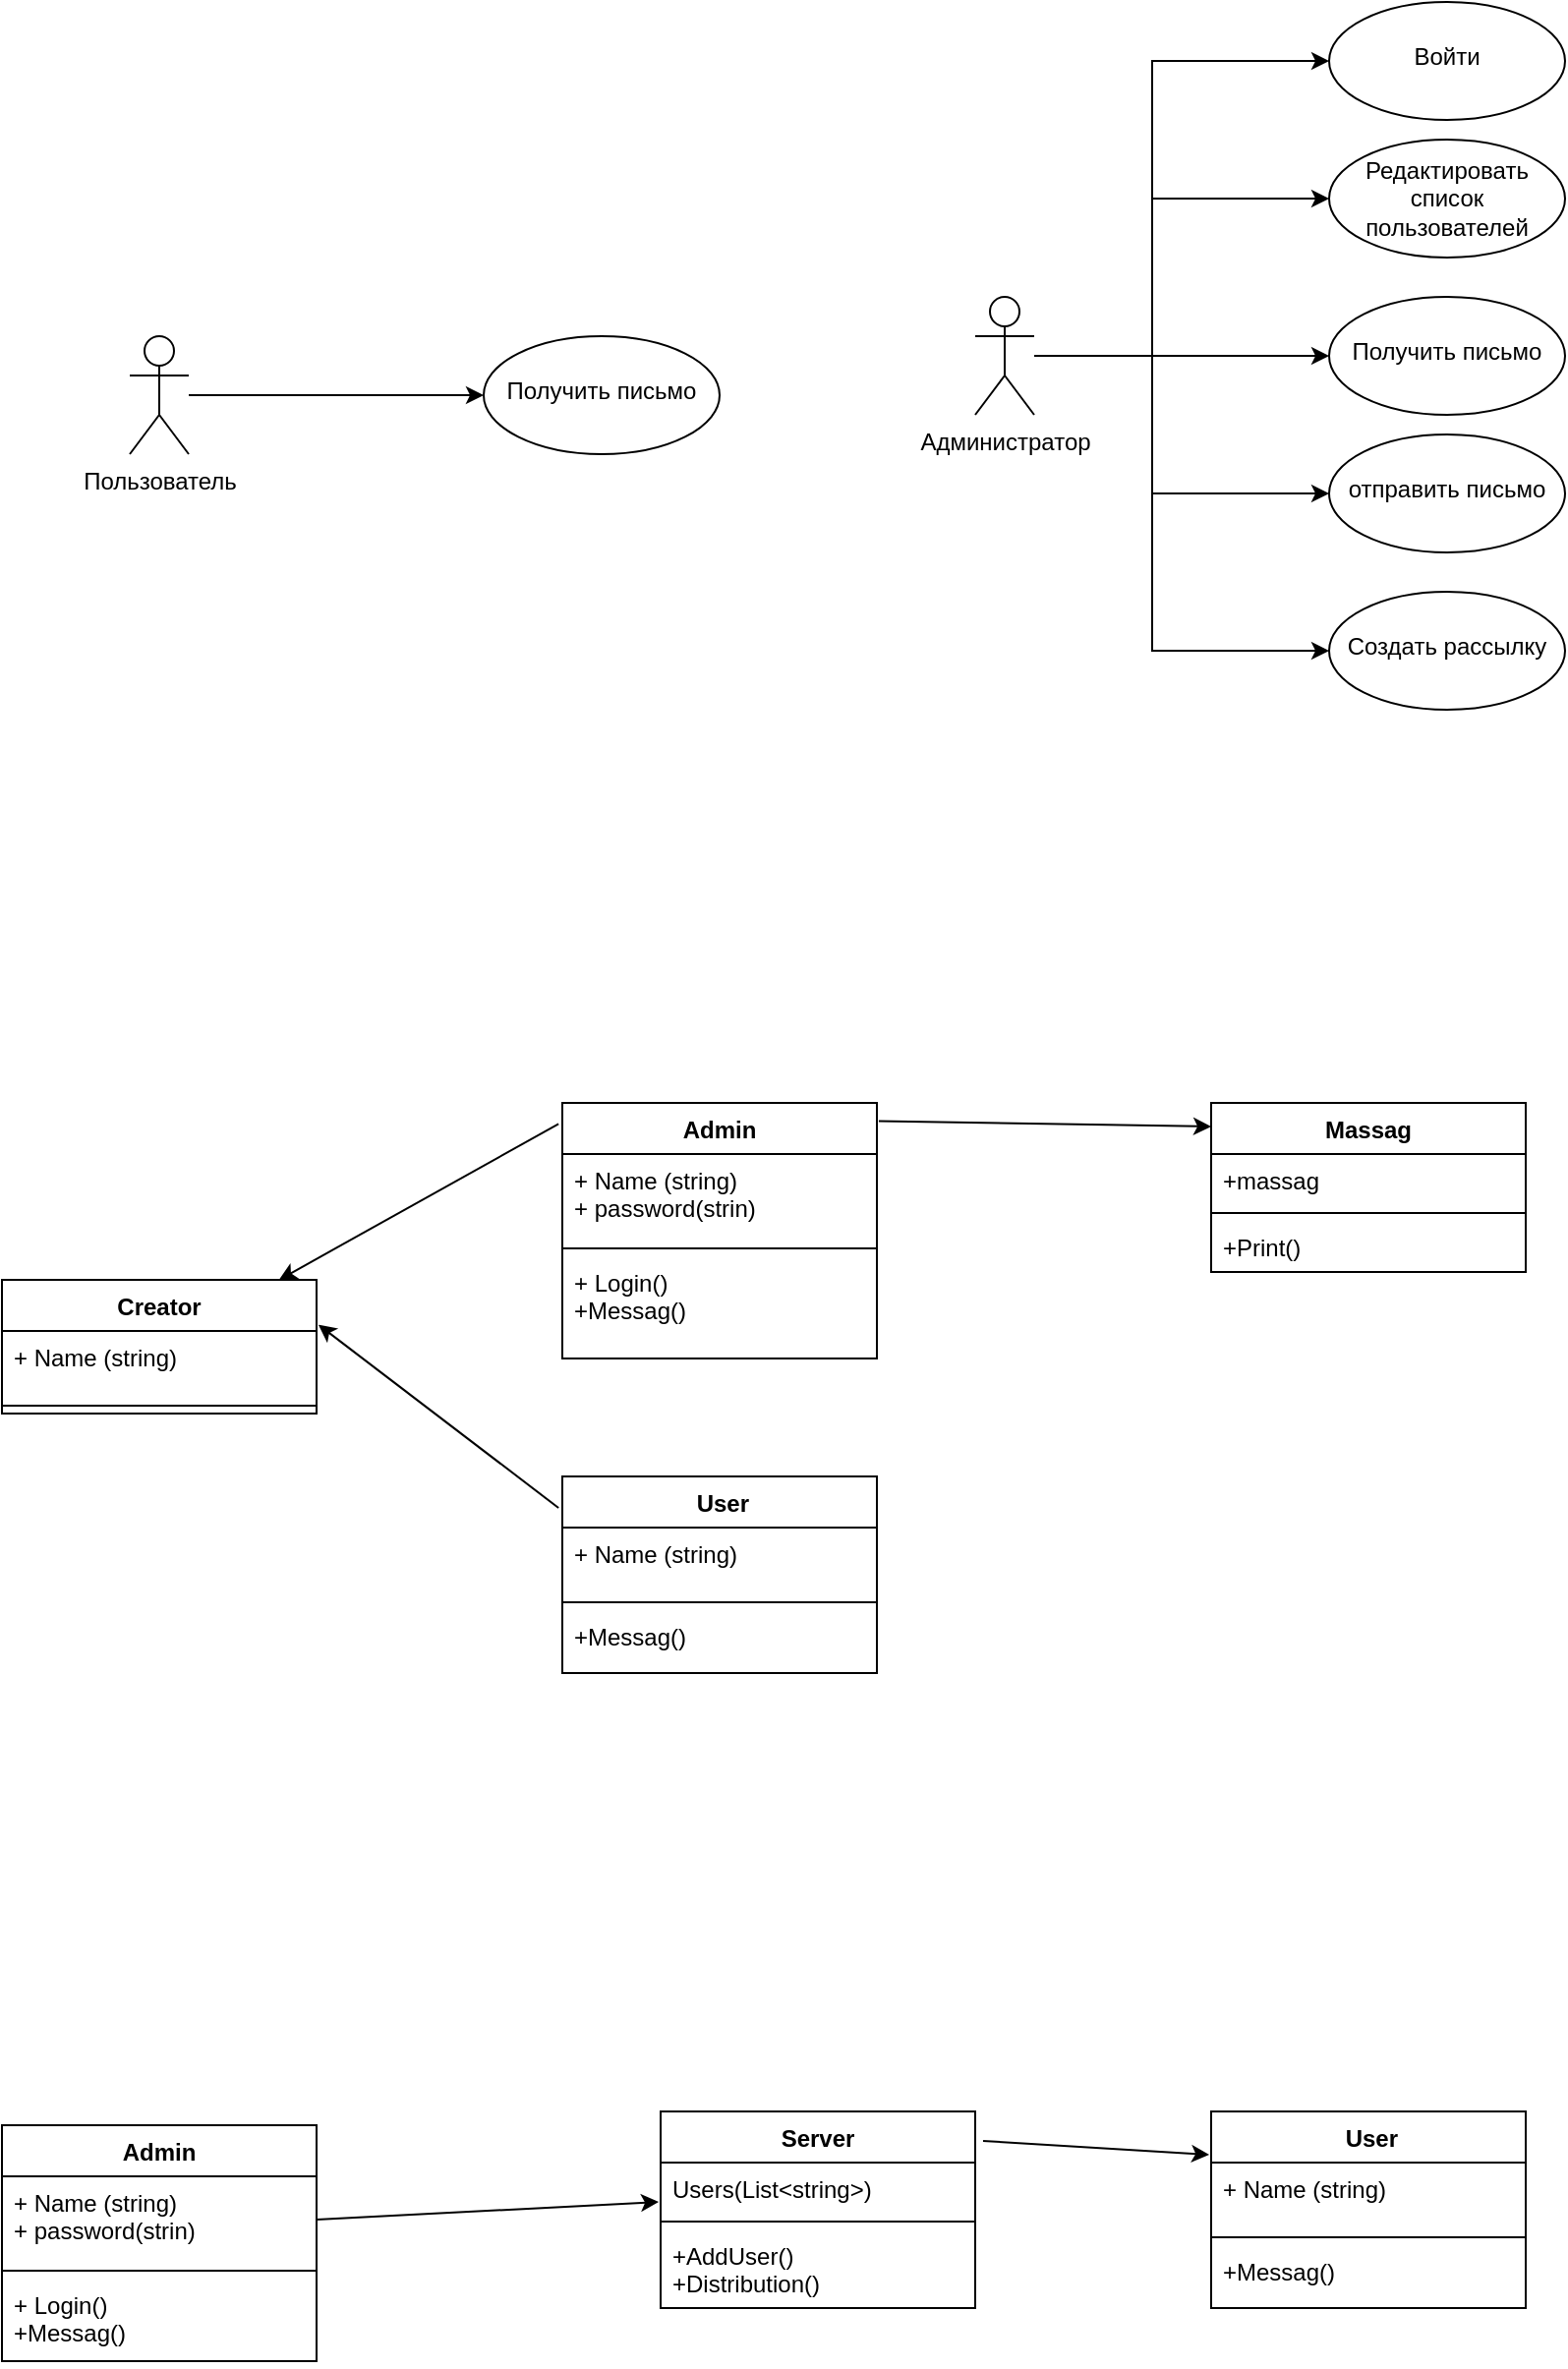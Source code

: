 <mxfile version="20.4.1" type="device"><diagram id="z521USXCwhHrkFXoT7xA" name="Страница 1"><mxGraphModel dx="3022" dy="3194" grid="1" gridSize="10" guides="1" tooltips="1" connect="1" arrows="1" fold="1" page="0" pageScale="1" pageWidth="827" pageHeight="1169" math="0" shadow="0"><root><mxCell id="0"/><mxCell id="1" parent="0"/><mxCell id="Aaqcp7Z3K65joSyWCLtL-1" value=" User" style="swimlane;fontStyle=1;align=center;verticalAlign=top;childLayout=stackLayout;horizontal=1;startSize=26;horizontalStack=0;resizeParent=1;resizeParentMax=0;resizeLast=0;collapsible=1;marginBottom=0;" vertex="1" parent="1"><mxGeometry x="-990" y="-1370" width="160" height="100" as="geometry"/></mxCell><mxCell id="Aaqcp7Z3K65joSyWCLtL-2" value="+ Name (string) &#10;" style="text;strokeColor=none;fillColor=none;align=left;verticalAlign=top;spacingLeft=4;spacingRight=4;overflow=hidden;rotatable=0;points=[[0,0.5],[1,0.5]];portConstraint=eastwest;" vertex="1" parent="Aaqcp7Z3K65joSyWCLtL-1"><mxGeometry y="26" width="160" height="34" as="geometry"/></mxCell><mxCell id="Aaqcp7Z3K65joSyWCLtL-3" value="" style="line;strokeWidth=1;fillColor=none;align=left;verticalAlign=middle;spacingTop=-1;spacingLeft=3;spacingRight=3;rotatable=0;labelPosition=right;points=[];portConstraint=eastwest;strokeColor=inherit;" vertex="1" parent="Aaqcp7Z3K65joSyWCLtL-1"><mxGeometry y="60" width="160" height="8" as="geometry"/></mxCell><mxCell id="Aaqcp7Z3K65joSyWCLtL-4" value="+Messag()" style="text;strokeColor=none;fillColor=none;align=left;verticalAlign=top;spacingLeft=4;spacingRight=4;overflow=hidden;rotatable=0;points=[[0,0.5],[1,0.5]];portConstraint=eastwest;" vertex="1" parent="Aaqcp7Z3K65joSyWCLtL-1"><mxGeometry y="68" width="160" height="32" as="geometry"/></mxCell><mxCell id="Aaqcp7Z3K65joSyWCLtL-11" value="" style="edgeStyle=orthogonalEdgeStyle;rounded=0;orthogonalLoop=1;jettySize=auto;html=1;" edge="1" parent="1" source="Aaqcp7Z3K65joSyWCLtL-9" target="Aaqcp7Z3K65joSyWCLtL-10"><mxGeometry relative="1" as="geometry"/></mxCell><mxCell id="Aaqcp7Z3K65joSyWCLtL-9" value="Пользователь" style="shape=umlActor;verticalLabelPosition=bottom;verticalAlign=top;html=1;" vertex="1" parent="1"><mxGeometry x="-1210" y="-1950" width="30" height="60" as="geometry"/></mxCell><mxCell id="Aaqcp7Z3K65joSyWCLtL-10" value="&lt;br&gt;Получить письмо" style="ellipse;whiteSpace=wrap;html=1;verticalAlign=top;" vertex="1" parent="1"><mxGeometry x="-1030" y="-1950" width="120" height="60" as="geometry"/></mxCell><mxCell id="Aaqcp7Z3K65joSyWCLtL-18" value="" style="edgeStyle=orthogonalEdgeStyle;rounded=0;orthogonalLoop=1;jettySize=auto;html=1;" edge="1" parent="1" source="Aaqcp7Z3K65joSyWCLtL-21" target="Aaqcp7Z3K65joSyWCLtL-22"><mxGeometry relative="1" as="geometry"/></mxCell><mxCell id="Aaqcp7Z3K65joSyWCLtL-19" value="" style="edgeStyle=orthogonalEdgeStyle;rounded=0;orthogonalLoop=1;jettySize=auto;html=1;" edge="1" parent="1" source="Aaqcp7Z3K65joSyWCLtL-21" target="Aaqcp7Z3K65joSyWCLtL-23"><mxGeometry relative="1" as="geometry"><Array as="points"><mxPoint x="-690" y="-1940"/><mxPoint x="-690" y="-2090"/></Array></mxGeometry></mxCell><mxCell id="Aaqcp7Z3K65joSyWCLtL-20" value="" style="edgeStyle=orthogonalEdgeStyle;rounded=0;orthogonalLoop=1;jettySize=auto;html=1;" edge="1" parent="1" source="Aaqcp7Z3K65joSyWCLtL-21" target="Aaqcp7Z3K65joSyWCLtL-24"><mxGeometry relative="1" as="geometry"><Array as="points"><mxPoint x="-690" y="-1940"/><mxPoint x="-690" y="-1870"/></Array></mxGeometry></mxCell><mxCell id="Aaqcp7Z3K65joSyWCLtL-26" value="" style="edgeStyle=orthogonalEdgeStyle;rounded=0;orthogonalLoop=1;jettySize=auto;html=1;" edge="1" parent="1" source="Aaqcp7Z3K65joSyWCLtL-21" target="Aaqcp7Z3K65joSyWCLtL-25"><mxGeometry relative="1" as="geometry"><Array as="points"><mxPoint x="-690" y="-1940"/><mxPoint x="-690" y="-2020"/></Array></mxGeometry></mxCell><mxCell id="Aaqcp7Z3K65joSyWCLtL-28" value="" style="edgeStyle=orthogonalEdgeStyle;rounded=0;orthogonalLoop=1;jettySize=auto;html=1;" edge="1" parent="1" source="Aaqcp7Z3K65joSyWCLtL-21" target="Aaqcp7Z3K65joSyWCLtL-27"><mxGeometry relative="1" as="geometry"><Array as="points"><mxPoint x="-690" y="-1940"/><mxPoint x="-690" y="-1790"/></Array></mxGeometry></mxCell><mxCell id="Aaqcp7Z3K65joSyWCLtL-21" value="Администратор" style="shape=umlActor;verticalLabelPosition=bottom;verticalAlign=top;html=1;" vertex="1" parent="1"><mxGeometry x="-780" y="-1970" width="30" height="60" as="geometry"/></mxCell><mxCell id="Aaqcp7Z3K65joSyWCLtL-22" value="&lt;br&gt;Получить письмо" style="ellipse;whiteSpace=wrap;html=1;verticalAlign=top;" vertex="1" parent="1"><mxGeometry x="-600" y="-1970" width="120" height="60" as="geometry"/></mxCell><mxCell id="Aaqcp7Z3K65joSyWCLtL-23" value="&lt;br&gt;Войти" style="ellipse;whiteSpace=wrap;html=1;verticalAlign=top;" vertex="1" parent="1"><mxGeometry x="-600" y="-2120" width="120" height="60" as="geometry"/></mxCell><mxCell id="Aaqcp7Z3K65joSyWCLtL-24" value="&lt;br&gt;отправить письмо" style="ellipse;whiteSpace=wrap;html=1;verticalAlign=top;" vertex="1" parent="1"><mxGeometry x="-600" y="-1900" width="120" height="60" as="geometry"/></mxCell><mxCell id="Aaqcp7Z3K65joSyWCLtL-25" value="Редактировать список пользователей" style="ellipse;whiteSpace=wrap;html=1;verticalAlign=middle;" vertex="1" parent="1"><mxGeometry x="-600" y="-2050" width="120" height="60" as="geometry"/></mxCell><mxCell id="Aaqcp7Z3K65joSyWCLtL-27" value="&lt;br&gt;Создать рассылку" style="ellipse;whiteSpace=wrap;html=1;verticalAlign=top;" vertex="1" parent="1"><mxGeometry x="-600" y="-1820" width="120" height="60" as="geometry"/></mxCell><mxCell id="Aaqcp7Z3K65joSyWCLtL-29" value="Creator" style="swimlane;fontStyle=1;align=center;verticalAlign=top;childLayout=stackLayout;horizontal=1;startSize=26;horizontalStack=0;resizeParent=1;resizeParentMax=0;resizeLast=0;collapsible=1;marginBottom=0;" vertex="1" parent="1"><mxGeometry x="-1275" y="-1470" width="160" height="68" as="geometry"/></mxCell><mxCell id="Aaqcp7Z3K65joSyWCLtL-30" value="+ Name (string)&#10;" style="text;strokeColor=none;fillColor=none;align=left;verticalAlign=top;spacingLeft=4;spacingRight=4;overflow=hidden;rotatable=0;points=[[0,0.5],[1,0.5]];portConstraint=eastwest;" vertex="1" parent="Aaqcp7Z3K65joSyWCLtL-29"><mxGeometry y="26" width="160" height="34" as="geometry"/></mxCell><mxCell id="Aaqcp7Z3K65joSyWCLtL-31" value="" style="line;strokeWidth=1;fillColor=none;align=left;verticalAlign=middle;spacingTop=-1;spacingLeft=3;spacingRight=3;rotatable=0;labelPosition=right;points=[];portConstraint=eastwest;strokeColor=inherit;" vertex="1" parent="Aaqcp7Z3K65joSyWCLtL-29"><mxGeometry y="60" width="160" height="8" as="geometry"/></mxCell><mxCell id="Aaqcp7Z3K65joSyWCLtL-33" value="Admin" style="swimlane;fontStyle=1;align=center;verticalAlign=top;childLayout=stackLayout;horizontal=1;startSize=26;horizontalStack=0;resizeParent=1;resizeParentMax=0;resizeLast=0;collapsible=1;marginBottom=0;" vertex="1" parent="1"><mxGeometry x="-990" y="-1560" width="160" height="130" as="geometry"/></mxCell><mxCell id="Aaqcp7Z3K65joSyWCLtL-34" value="+ Name (string)&#10;+ password(strin)&#10;" style="text;strokeColor=none;fillColor=none;align=left;verticalAlign=top;spacingLeft=4;spacingRight=4;overflow=hidden;rotatable=0;points=[[0,0.5],[1,0.5]];portConstraint=eastwest;" vertex="1" parent="Aaqcp7Z3K65joSyWCLtL-33"><mxGeometry y="26" width="160" height="44" as="geometry"/></mxCell><mxCell id="Aaqcp7Z3K65joSyWCLtL-35" value="" style="line;strokeWidth=1;fillColor=none;align=left;verticalAlign=middle;spacingTop=-1;spacingLeft=3;spacingRight=3;rotatable=0;labelPosition=right;points=[];portConstraint=eastwest;strokeColor=inherit;" vertex="1" parent="Aaqcp7Z3K65joSyWCLtL-33"><mxGeometry y="70" width="160" height="8" as="geometry"/></mxCell><mxCell id="Aaqcp7Z3K65joSyWCLtL-36" value="+ Login()&#10;+Messag()&#10;" style="text;strokeColor=none;fillColor=none;align=left;verticalAlign=top;spacingLeft=4;spacingRight=4;overflow=hidden;rotatable=0;points=[[0,0.5],[1,0.5]];portConstraint=eastwest;" vertex="1" parent="Aaqcp7Z3K65joSyWCLtL-33"><mxGeometry y="78" width="160" height="52" as="geometry"/></mxCell><mxCell id="Aaqcp7Z3K65joSyWCLtL-37" value="" style="endArrow=classic;html=1;rounded=0;exitX=-0.012;exitY=0.082;exitDx=0;exitDy=0;exitPerimeter=0;" edge="1" parent="1" source="Aaqcp7Z3K65joSyWCLtL-33" target="Aaqcp7Z3K65joSyWCLtL-29"><mxGeometry width="50" height="50" relative="1" as="geometry"><mxPoint x="-840" y="-1510" as="sourcePoint"/><mxPoint x="-790" y="-1560" as="targetPoint"/></mxGeometry></mxCell><mxCell id="Aaqcp7Z3K65joSyWCLtL-38" value="" style="endArrow=classic;html=1;rounded=0;exitX=-0.012;exitY=0.16;exitDx=0;exitDy=0;exitPerimeter=0;entryX=1.006;entryY=-0.093;entryDx=0;entryDy=0;entryPerimeter=0;" edge="1" parent="1" source="Aaqcp7Z3K65joSyWCLtL-1" target="Aaqcp7Z3K65joSyWCLtL-30"><mxGeometry width="50" height="50" relative="1" as="geometry"><mxPoint x="-1420" y="-1420" as="sourcePoint"/><mxPoint x="-1370" y="-1470" as="targetPoint"/></mxGeometry></mxCell><mxCell id="Aaqcp7Z3K65joSyWCLtL-43" value="Massag" style="swimlane;fontStyle=1;align=center;verticalAlign=top;childLayout=stackLayout;horizontal=1;startSize=26;horizontalStack=0;resizeParent=1;resizeParentMax=0;resizeLast=0;collapsible=1;marginBottom=0;" vertex="1" parent="1"><mxGeometry x="-660" y="-1560" width="160" height="86" as="geometry"/></mxCell><mxCell id="Aaqcp7Z3K65joSyWCLtL-44" value="+massag" style="text;strokeColor=none;fillColor=none;align=left;verticalAlign=top;spacingLeft=4;spacingRight=4;overflow=hidden;rotatable=0;points=[[0,0.5],[1,0.5]];portConstraint=eastwest;" vertex="1" parent="Aaqcp7Z3K65joSyWCLtL-43"><mxGeometry y="26" width="160" height="26" as="geometry"/></mxCell><mxCell id="Aaqcp7Z3K65joSyWCLtL-45" value="" style="line;strokeWidth=1;fillColor=none;align=left;verticalAlign=middle;spacingTop=-1;spacingLeft=3;spacingRight=3;rotatable=0;labelPosition=right;points=[];portConstraint=eastwest;strokeColor=inherit;" vertex="1" parent="Aaqcp7Z3K65joSyWCLtL-43"><mxGeometry y="52" width="160" height="8" as="geometry"/></mxCell><mxCell id="Aaqcp7Z3K65joSyWCLtL-46" value="+Print()" style="text;strokeColor=none;fillColor=none;align=left;verticalAlign=top;spacingLeft=4;spacingRight=4;overflow=hidden;rotatable=0;points=[[0,0.5],[1,0.5]];portConstraint=eastwest;" vertex="1" parent="Aaqcp7Z3K65joSyWCLtL-43"><mxGeometry y="60" width="160" height="26" as="geometry"/></mxCell><mxCell id="Aaqcp7Z3K65joSyWCLtL-47" value="" style="endArrow=classic;html=1;rounded=0;exitX=1.006;exitY=0.071;exitDx=0;exitDy=0;exitPerimeter=0;entryX=0;entryY=0.14;entryDx=0;entryDy=0;entryPerimeter=0;" edge="1" parent="1" source="Aaqcp7Z3K65joSyWCLtL-33" target="Aaqcp7Z3K65joSyWCLtL-43"><mxGeometry width="50" height="50" relative="1" as="geometry"><mxPoint x="-780" y="-1610" as="sourcePoint"/><mxPoint x="-730" y="-1660" as="targetPoint"/></mxGeometry></mxCell><mxCell id="Aaqcp7Z3K65joSyWCLtL-55" value="Server" style="swimlane;fontStyle=1;align=center;verticalAlign=top;childLayout=stackLayout;horizontal=1;startSize=26;horizontalStack=0;resizeParent=1;resizeParentMax=0;resizeLast=0;collapsible=1;marginBottom=0;" vertex="1" parent="1"><mxGeometry x="-940" y="-1047" width="160" height="100" as="geometry"/></mxCell><mxCell id="Aaqcp7Z3K65joSyWCLtL-56" value="Users(List&lt;string&gt;)" style="text;strokeColor=none;fillColor=none;align=left;verticalAlign=top;spacingLeft=4;spacingRight=4;overflow=hidden;rotatable=0;points=[[0,0.5],[1,0.5]];portConstraint=eastwest;" vertex="1" parent="Aaqcp7Z3K65joSyWCLtL-55"><mxGeometry y="26" width="160" height="26" as="geometry"/></mxCell><mxCell id="Aaqcp7Z3K65joSyWCLtL-57" value="" style="line;strokeWidth=1;fillColor=none;align=left;verticalAlign=middle;spacingTop=-1;spacingLeft=3;spacingRight=3;rotatable=0;labelPosition=right;points=[];portConstraint=eastwest;strokeColor=inherit;" vertex="1" parent="Aaqcp7Z3K65joSyWCLtL-55"><mxGeometry y="52" width="160" height="8" as="geometry"/></mxCell><mxCell id="Aaqcp7Z3K65joSyWCLtL-58" value="+AddUser()&#10;+Distribution()" style="text;strokeColor=none;fillColor=none;align=left;verticalAlign=top;spacingLeft=4;spacingRight=4;overflow=hidden;rotatable=0;points=[[0,0.5],[1,0.5]];portConstraint=eastwest;" vertex="1" parent="Aaqcp7Z3K65joSyWCLtL-55"><mxGeometry y="60" width="160" height="40" as="geometry"/></mxCell><mxCell id="Aaqcp7Z3K65joSyWCLtL-59" value="Admin" style="swimlane;fontStyle=1;align=center;verticalAlign=top;childLayout=stackLayout;horizontal=1;startSize=26;horizontalStack=0;resizeParent=1;resizeParentMax=0;resizeLast=0;collapsible=1;marginBottom=0;" vertex="1" parent="1"><mxGeometry x="-1275" y="-1040" width="160" height="120" as="geometry"/></mxCell><mxCell id="Aaqcp7Z3K65joSyWCLtL-60" value="+ Name (string)&#10;+ password(strin)&#10;" style="text;strokeColor=none;fillColor=none;align=left;verticalAlign=top;spacingLeft=4;spacingRight=4;overflow=hidden;rotatable=0;points=[[0,0.5],[1,0.5]];portConstraint=eastwest;" vertex="1" parent="Aaqcp7Z3K65joSyWCLtL-59"><mxGeometry y="26" width="160" height="44" as="geometry"/></mxCell><mxCell id="Aaqcp7Z3K65joSyWCLtL-61" value="" style="line;strokeWidth=1;fillColor=none;align=left;verticalAlign=middle;spacingTop=-1;spacingLeft=3;spacingRight=3;rotatable=0;labelPosition=right;points=[];portConstraint=eastwest;strokeColor=inherit;" vertex="1" parent="Aaqcp7Z3K65joSyWCLtL-59"><mxGeometry y="70" width="160" height="8" as="geometry"/></mxCell><mxCell id="Aaqcp7Z3K65joSyWCLtL-62" value="+ Login()&#10;+Messag()&#10;" style="text;strokeColor=none;fillColor=none;align=left;verticalAlign=top;spacingLeft=4;spacingRight=4;overflow=hidden;rotatable=0;points=[[0,0.5],[1,0.5]];portConstraint=eastwest;" vertex="1" parent="Aaqcp7Z3K65joSyWCLtL-59"><mxGeometry y="78" width="160" height="42" as="geometry"/></mxCell><mxCell id="Aaqcp7Z3K65joSyWCLtL-67" value=" User" style="swimlane;fontStyle=1;align=center;verticalAlign=top;childLayout=stackLayout;horizontal=1;startSize=26;horizontalStack=0;resizeParent=1;resizeParentMax=0;resizeLast=0;collapsible=1;marginBottom=0;" vertex="1" parent="1"><mxGeometry x="-660" y="-1047" width="160" height="100" as="geometry"/></mxCell><mxCell id="Aaqcp7Z3K65joSyWCLtL-68" value="+ Name (string) &#10;" style="text;strokeColor=none;fillColor=none;align=left;verticalAlign=top;spacingLeft=4;spacingRight=4;overflow=hidden;rotatable=0;points=[[0,0.5],[1,0.5]];portConstraint=eastwest;" vertex="1" parent="Aaqcp7Z3K65joSyWCLtL-67"><mxGeometry y="26" width="160" height="34" as="geometry"/></mxCell><mxCell id="Aaqcp7Z3K65joSyWCLtL-69" value="" style="line;strokeWidth=1;fillColor=none;align=left;verticalAlign=middle;spacingTop=-1;spacingLeft=3;spacingRight=3;rotatable=0;labelPosition=right;points=[];portConstraint=eastwest;strokeColor=inherit;" vertex="1" parent="Aaqcp7Z3K65joSyWCLtL-67"><mxGeometry y="60" width="160" height="8" as="geometry"/></mxCell><mxCell id="Aaqcp7Z3K65joSyWCLtL-70" value="+Messag()" style="text;strokeColor=none;fillColor=none;align=left;verticalAlign=top;spacingLeft=4;spacingRight=4;overflow=hidden;rotatable=0;points=[[0,0.5],[1,0.5]];portConstraint=eastwest;" vertex="1" parent="Aaqcp7Z3K65joSyWCLtL-67"><mxGeometry y="68" width="160" height="32" as="geometry"/></mxCell><mxCell id="Aaqcp7Z3K65joSyWCLtL-71" value="" style="endArrow=classic;html=1;rounded=0;exitX=1;exitY=0.5;exitDx=0;exitDy=0;entryX=-0.006;entryY=0.769;entryDx=0;entryDy=0;entryPerimeter=0;" edge="1" parent="1" source="Aaqcp7Z3K65joSyWCLtL-60" target="Aaqcp7Z3K65joSyWCLtL-56"><mxGeometry width="50" height="50" relative="1" as="geometry"><mxPoint x="-1130" y="-1110" as="sourcePoint"/><mxPoint x="-1080" y="-1160" as="targetPoint"/></mxGeometry></mxCell><mxCell id="Aaqcp7Z3K65joSyWCLtL-72" value="" style="endArrow=classic;html=1;rounded=0;exitX=1.025;exitY=0.15;exitDx=0;exitDy=0;exitPerimeter=0;entryX=-0.006;entryY=-0.118;entryDx=0;entryDy=0;entryPerimeter=0;" edge="1" parent="1" source="Aaqcp7Z3K65joSyWCLtL-55" target="Aaqcp7Z3K65joSyWCLtL-68"><mxGeometry width="50" height="50" relative="1" as="geometry"><mxPoint x="-880" y="-1130" as="sourcePoint"/><mxPoint x="-830" y="-1180" as="targetPoint"/></mxGeometry></mxCell></root></mxGraphModel></diagram></mxfile>